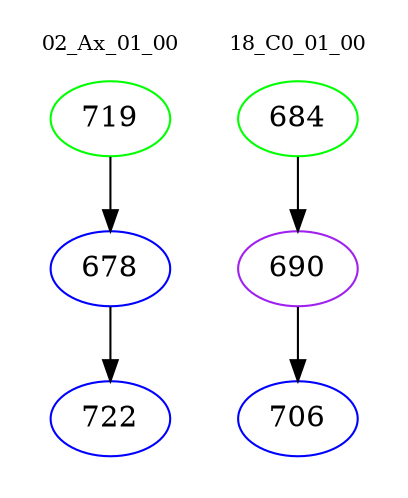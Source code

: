 digraph{
subgraph cluster_0 {
color = white
label = "02_Ax_01_00";
fontsize=10;
T0_719 [label="719", color="green"]
T0_719 -> T0_678 [color="black"]
T0_678 [label="678", color="blue"]
T0_678 -> T0_722 [color="black"]
T0_722 [label="722", color="blue"]
}
subgraph cluster_1 {
color = white
label = "18_C0_01_00";
fontsize=10;
T1_684 [label="684", color="green"]
T1_684 -> T1_690 [color="black"]
T1_690 [label="690", color="purple"]
T1_690 -> T1_706 [color="black"]
T1_706 [label="706", color="blue"]
}
}
